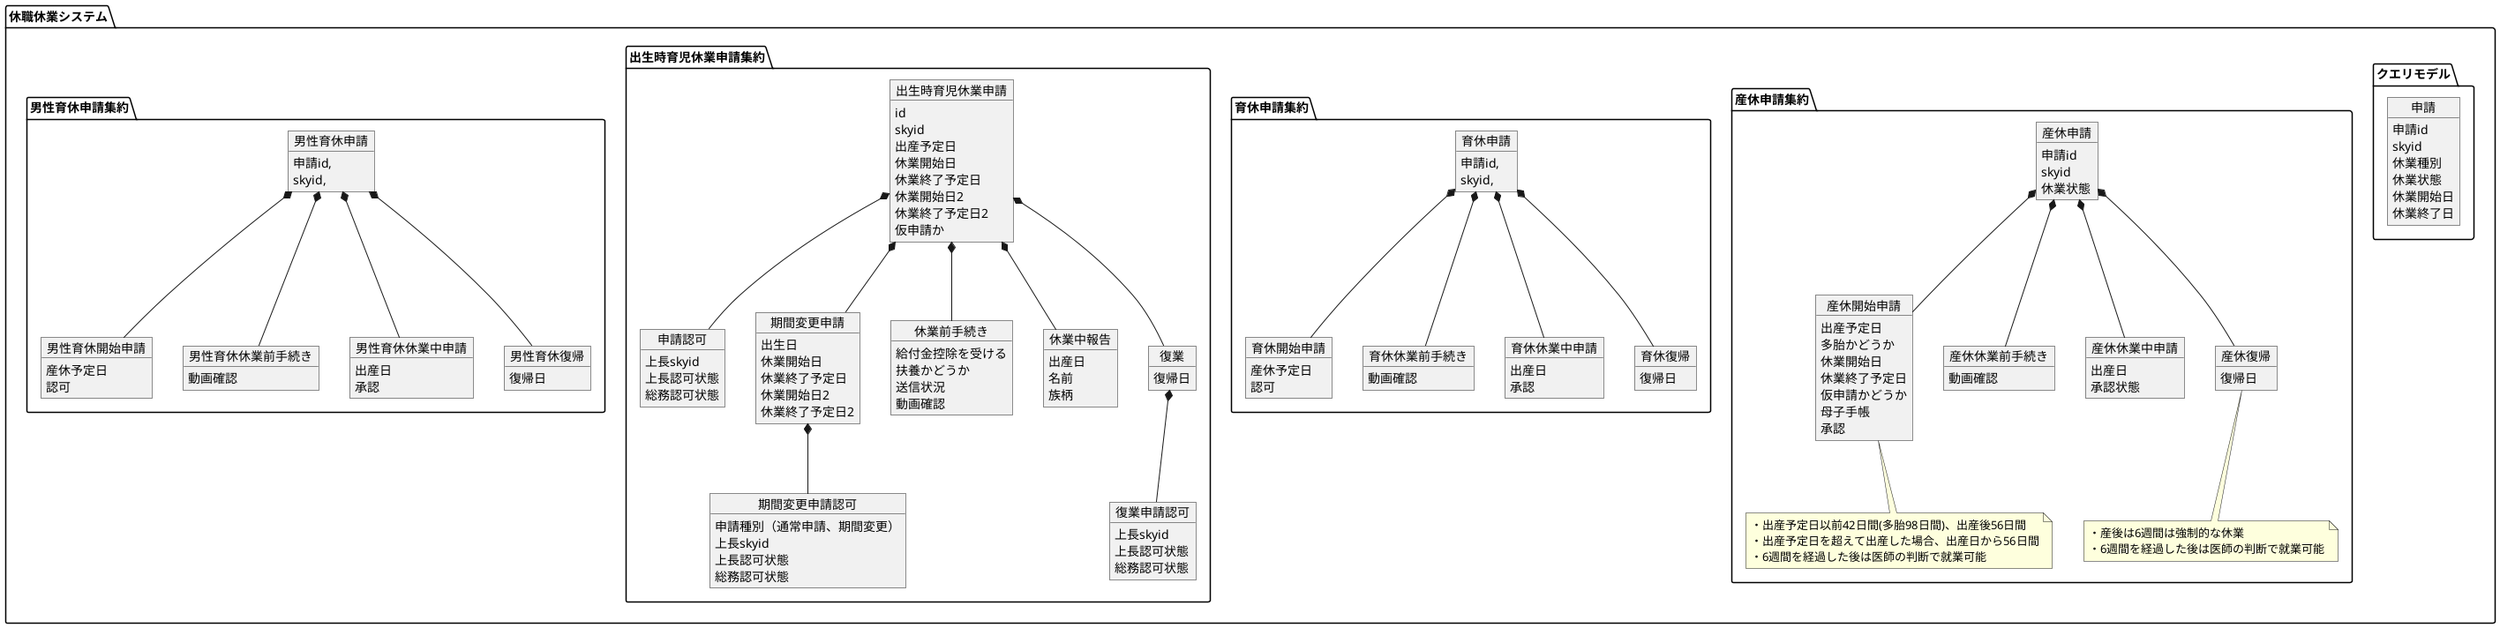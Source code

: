 @startuml
top to bottom direction

hide circle
hide method

package 休職休業システム {

    package クエリモデル{

        object 申請 {
            申請id
            skyid
            休業種別
            休業状態
            休業開始日
            休業終了日
        }
    }

    package 産休申請集約{

        object 産休申請{
            申請id
            skyid
            休業状態
        }

        object 産休開始申請{
            出産予定日
            多胎かどうか
            休業開始日
            休業終了予定日
            仮申請かどうか
            母子手帳
            承認
        }

        object 産休休業前手続き {
            動画確認
        }

        object 産休休業中申請{
            出産日
            承認状態
        }

        object 産休復帰{
            復帰日
        }

        産休申請 *-down- 産休開始申請
        産休申請 *-down- 産休休業前手続き
        産休申請 *-down- 産休休業中申請
        産休申請 *-down- 産休復帰

        note bottom of 産休開始申請
        ・出産予定日以前42日間(多胎98日間)、出産後56日間
        ・出産予定日を超えて出産した場合、出産日から56日間
        ・6週間を経過した後は医師の判断で就業可能
        end note

        note bottom of 産休復帰
        ・産後は6週間は強制的な休業
        ・6週間を経過した後は医師の判断で就業可能
        end note
    }

    package 育休申請集約{

        object 育休申請{
            申請id,
            skyid,
        }

        object 育休開始申請{
            産休予定日
            認可
        }

        object 育休休業前手続き {
            動画確認
        }

        object 育休休業中申請{
            出産日
            承認
        }

        object 育休復帰{
            復帰日
        }

        育休申請 *-down- 育休開始申請
        育休申請 *-down- 育休休業前手続き
        育休申請 *-down- 育休休業中申請
        育休申請 *-down- 育休復帰
    }

    package 出生時育児休業申請集約{

        object 出生時育児休業申請{
            id
            skyid
            出産予定日
            休業開始日
            休業終了予定日
            休業開始日2
            休業終了予定日2
            仮申請か
        }

        object 申請認可{
            上長skyid
            上長認可状態
            総務認可状態
        }

        object 期間変更申請{
            出生日
            休業開始日
            休業終了予定日
            休業開始日2
            休業終了予定日2
        }

        object 期間変更申請認可{
            申請種別（通常申請、期間変更）
            上長skyid
            上長認可状態
            総務認可状態
        }

        object 休業前手続き {
            給付金控除を受ける
            扶養かどうか
            送信状況
            動画確認
        }

        object 休業中報告{
            出産日
            名前
            族柄
        }

        object 復業{
            復帰日
        }

        object 復業申請認可{
            上長skyid
            上長認可状態
            総務認可状態
        }

        出生時育児休業申請 *-down- 申請認可
        出生時育児休業申請 *-down- 休業前手続き
        出生時育児休業申請 *-down- 期間変更申請
        期間変更申請 *-down- 期間変更申請認可
        出生時育児休業申請 *-down- 休業中報告
        出生時育児休業申請 *-down- 復業
        復業 *-down- 復業申請認可
    }

    ' package 出生時育児休業申請集約{

    '     object 出生時育児休業申請{
    '         申請id
    '         skyid
    '         休業状態
    '         休業
    '     }

    '     object 出生時育児休業開始申請{
    '         出産予定日
    '         休業開始日
    '         休業終了予定日
    '         承認
    '     }

    '     object 出生時育児休業前手続き {
    '         動画確認
    '     }

    '     object 出生時育児休業中申請{
    '         出産日
    '         承認状態
    '     }

    '     object 出生時育児休業復帰{
    '         復帰日
    '     }

    '     出生時育児休業申請 *-down- 出生時育児休業開始申請
    '     出生時育児休業申請 *-down- 出生時育児休業前手続き
    '     出生時育児休業申請 *-down- 出生時育児休業中申請
    '     出生時育児休業申請 *-down- 出生時育児休業復帰
    ' }

    package 男性育休申請集約{

        object 男性育休申請{
            申請id,
            skyid,
        }

        object 男性育休開始申請{
            産休予定日
            認可
        }

        object 男性育休休業前手続き {
            動画確認
        }

        object 男性育休休業中申請{
            出産日
            承認
        }

        object 男性育休復帰{
            復帰日
        }

        男性育休申請 *-down- 男性育休開始申請
        男性育休申請 *-down- 男性育休休業前手続き
        男性育休申請 *-down- 男性育休休業中申請
        男性育休申請 *-down- 男性育休復帰
    }
}
@enduml

